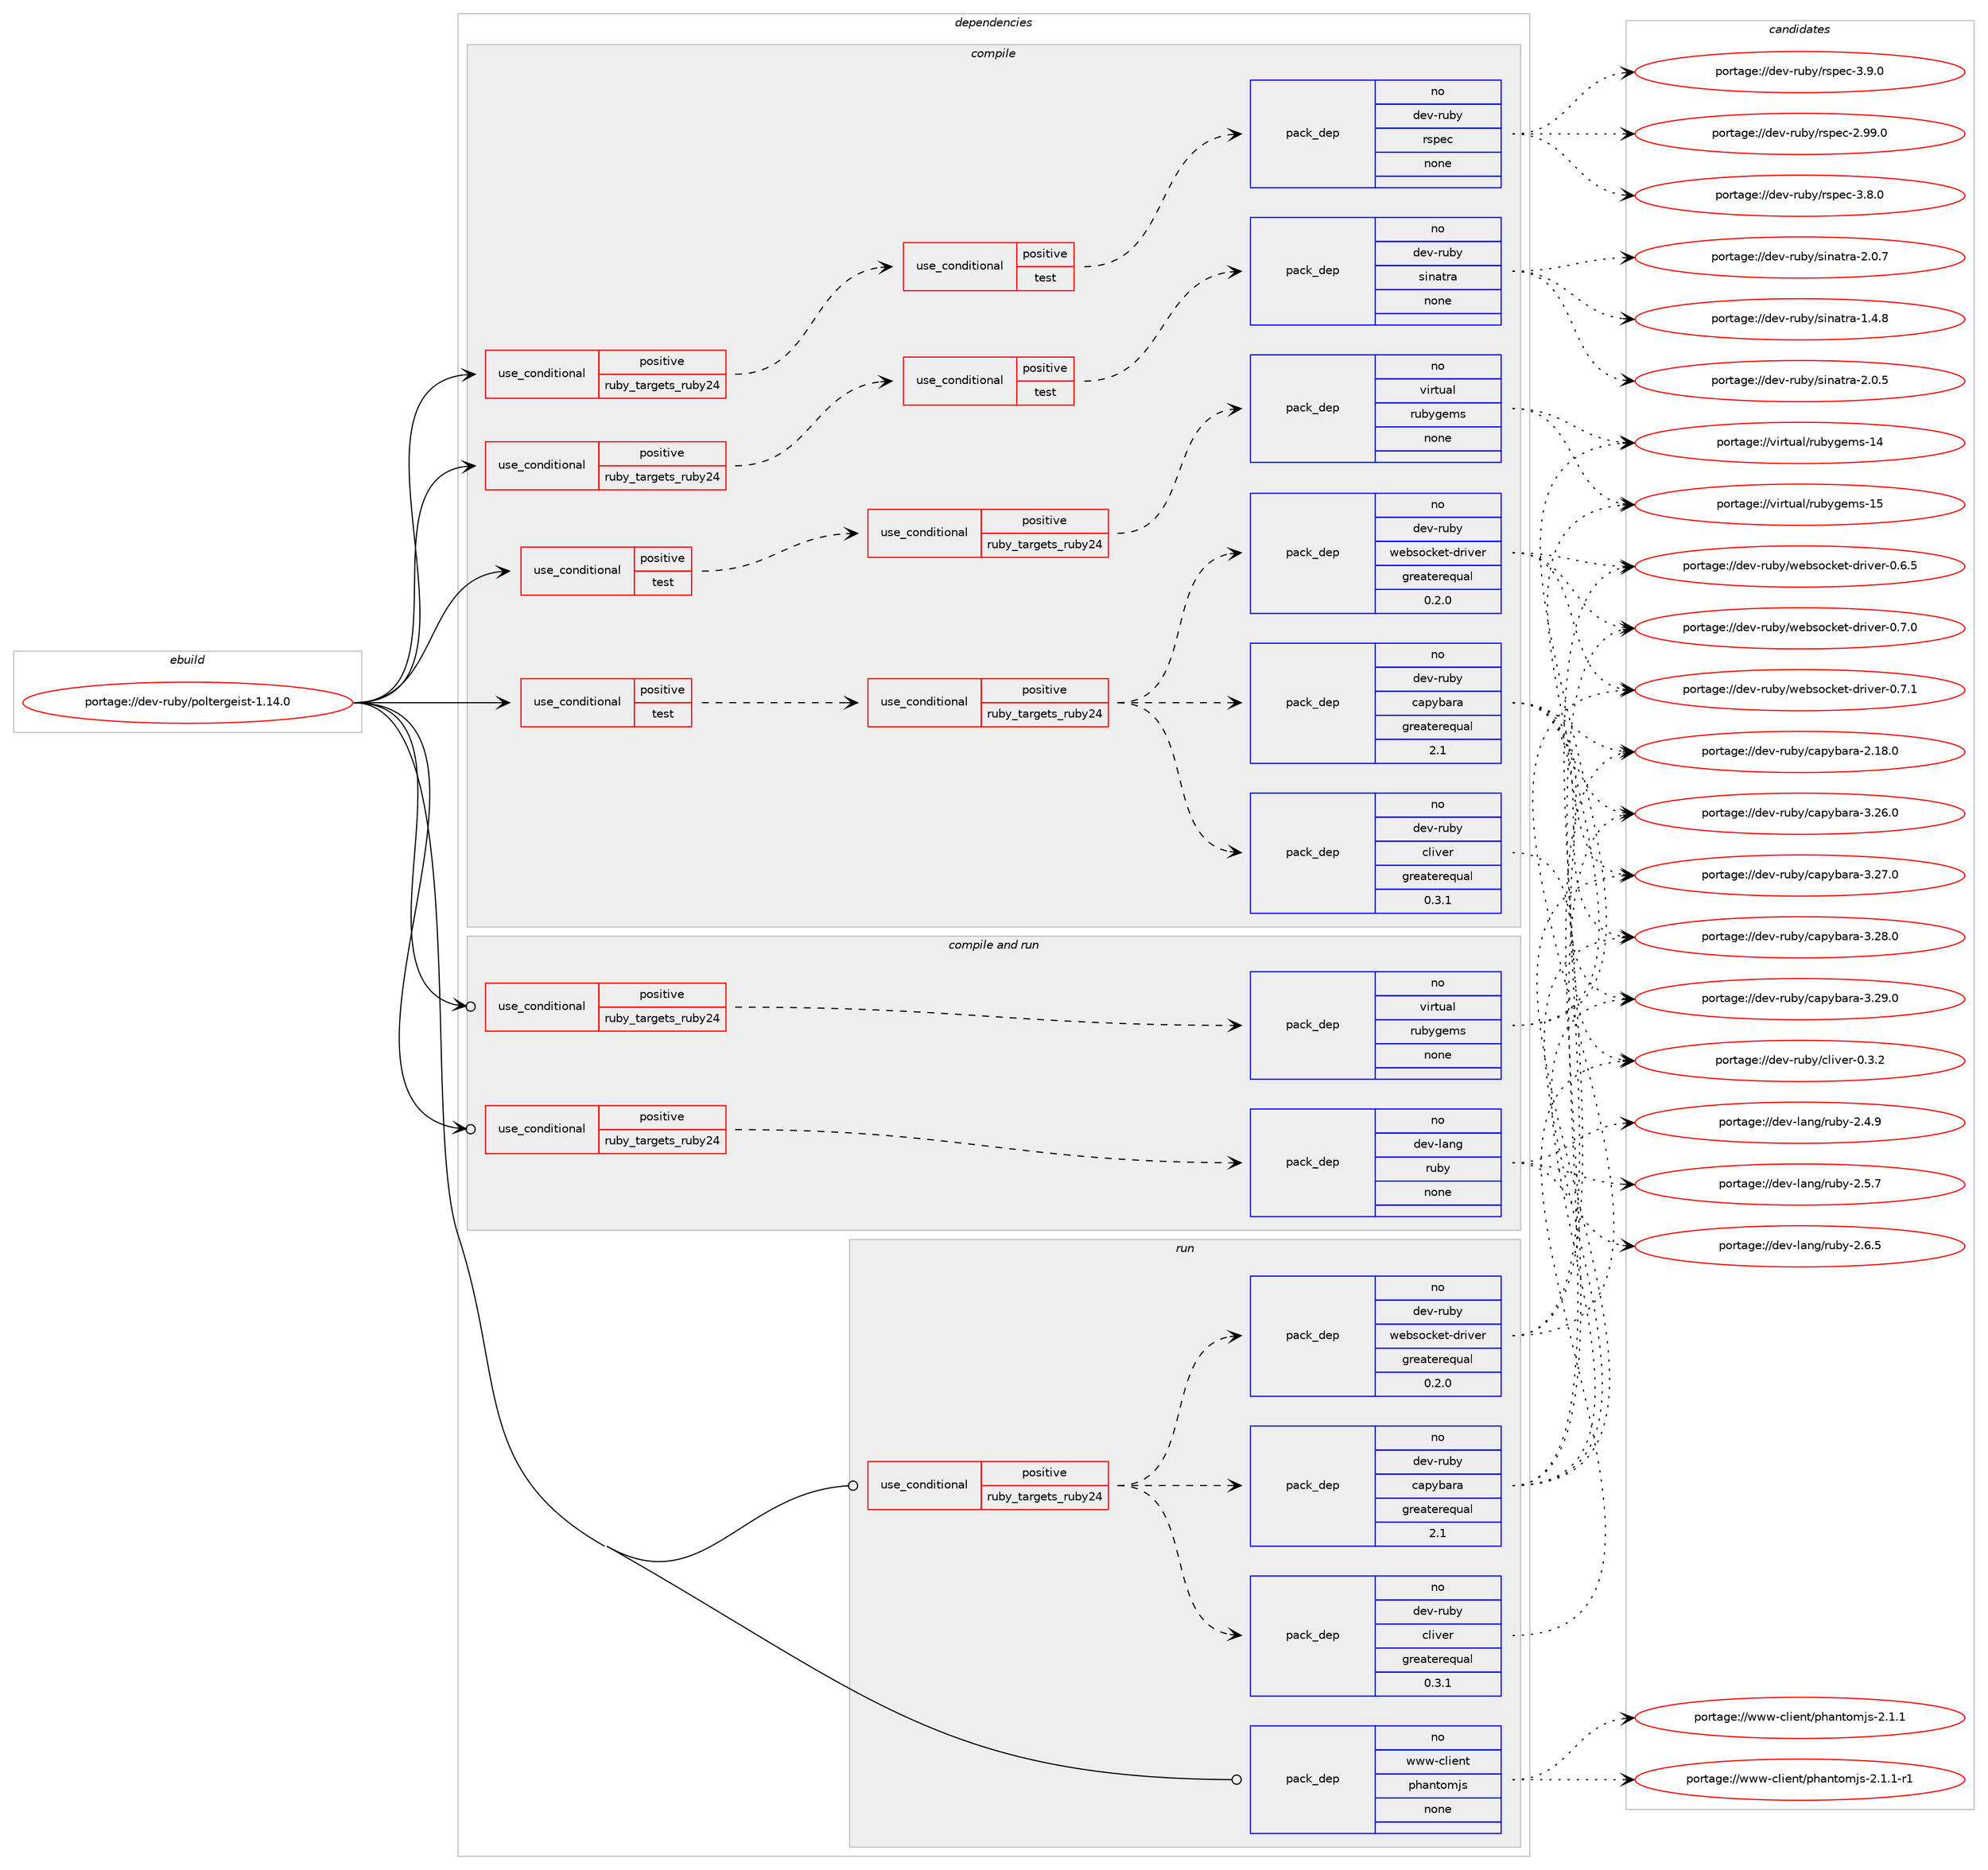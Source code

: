 digraph prolog {

# *************
# Graph options
# *************

newrank=true;
concentrate=true;
compound=true;
graph [rankdir=LR,fontname=Helvetica,fontsize=10,ranksep=1.5];#, ranksep=2.5, nodesep=0.2];
edge  [arrowhead=vee];
node  [fontname=Helvetica,fontsize=10];

# **********
# The ebuild
# **********

subgraph cluster_leftcol {
color=gray;
rank=same;
label=<<i>ebuild</i>>;
id [label="portage://dev-ruby/poltergeist-1.14.0", color=red, width=4, href="../dev-ruby/poltergeist-1.14.0.svg"];
}

# ****************
# The dependencies
# ****************

subgraph cluster_midcol {
color=gray;
label=<<i>dependencies</i>>;
subgraph cluster_compile {
fillcolor="#eeeeee";
style=filled;
label=<<i>compile</i>>;
subgraph cond59185 {
dependency234439 [label=<<TABLE BORDER="0" CELLBORDER="1" CELLSPACING="0" CELLPADDING="4"><TR><TD ROWSPAN="3" CELLPADDING="10">use_conditional</TD></TR><TR><TD>positive</TD></TR><TR><TD>ruby_targets_ruby24</TD></TR></TABLE>>, shape=none, color=red];
subgraph cond59186 {
dependency234440 [label=<<TABLE BORDER="0" CELLBORDER="1" CELLSPACING="0" CELLPADDING="4"><TR><TD ROWSPAN="3" CELLPADDING="10">use_conditional</TD></TR><TR><TD>positive</TD></TR><TR><TD>test</TD></TR></TABLE>>, shape=none, color=red];
subgraph pack171709 {
dependency234441 [label=<<TABLE BORDER="0" CELLBORDER="1" CELLSPACING="0" CELLPADDING="4" WIDTH="220"><TR><TD ROWSPAN="6" CELLPADDING="30">pack_dep</TD></TR><TR><TD WIDTH="110">no</TD></TR><TR><TD>dev-ruby</TD></TR><TR><TD>rspec</TD></TR><TR><TD>none</TD></TR><TR><TD></TD></TR></TABLE>>, shape=none, color=blue];
}
dependency234440:e -> dependency234441:w [weight=20,style="dashed",arrowhead="vee"];
}
dependency234439:e -> dependency234440:w [weight=20,style="dashed",arrowhead="vee"];
}
id:e -> dependency234439:w [weight=20,style="solid",arrowhead="vee"];
subgraph cond59187 {
dependency234442 [label=<<TABLE BORDER="0" CELLBORDER="1" CELLSPACING="0" CELLPADDING="4"><TR><TD ROWSPAN="3" CELLPADDING="10">use_conditional</TD></TR><TR><TD>positive</TD></TR><TR><TD>ruby_targets_ruby24</TD></TR></TABLE>>, shape=none, color=red];
subgraph cond59188 {
dependency234443 [label=<<TABLE BORDER="0" CELLBORDER="1" CELLSPACING="0" CELLPADDING="4"><TR><TD ROWSPAN="3" CELLPADDING="10">use_conditional</TD></TR><TR><TD>positive</TD></TR><TR><TD>test</TD></TR></TABLE>>, shape=none, color=red];
subgraph pack171710 {
dependency234444 [label=<<TABLE BORDER="0" CELLBORDER="1" CELLSPACING="0" CELLPADDING="4" WIDTH="220"><TR><TD ROWSPAN="6" CELLPADDING="30">pack_dep</TD></TR><TR><TD WIDTH="110">no</TD></TR><TR><TD>dev-ruby</TD></TR><TR><TD>sinatra</TD></TR><TR><TD>none</TD></TR><TR><TD></TD></TR></TABLE>>, shape=none, color=blue];
}
dependency234443:e -> dependency234444:w [weight=20,style="dashed",arrowhead="vee"];
}
dependency234442:e -> dependency234443:w [weight=20,style="dashed",arrowhead="vee"];
}
id:e -> dependency234442:w [weight=20,style="solid",arrowhead="vee"];
subgraph cond59189 {
dependency234445 [label=<<TABLE BORDER="0" CELLBORDER="1" CELLSPACING="0" CELLPADDING="4"><TR><TD ROWSPAN="3" CELLPADDING="10">use_conditional</TD></TR><TR><TD>positive</TD></TR><TR><TD>test</TD></TR></TABLE>>, shape=none, color=red];
subgraph cond59190 {
dependency234446 [label=<<TABLE BORDER="0" CELLBORDER="1" CELLSPACING="0" CELLPADDING="4"><TR><TD ROWSPAN="3" CELLPADDING="10">use_conditional</TD></TR><TR><TD>positive</TD></TR><TR><TD>ruby_targets_ruby24</TD></TR></TABLE>>, shape=none, color=red];
subgraph pack171711 {
dependency234447 [label=<<TABLE BORDER="0" CELLBORDER="1" CELLSPACING="0" CELLPADDING="4" WIDTH="220"><TR><TD ROWSPAN="6" CELLPADDING="30">pack_dep</TD></TR><TR><TD WIDTH="110">no</TD></TR><TR><TD>dev-ruby</TD></TR><TR><TD>cliver</TD></TR><TR><TD>greaterequal</TD></TR><TR><TD>0.3.1</TD></TR></TABLE>>, shape=none, color=blue];
}
dependency234446:e -> dependency234447:w [weight=20,style="dashed",arrowhead="vee"];
subgraph pack171712 {
dependency234448 [label=<<TABLE BORDER="0" CELLBORDER="1" CELLSPACING="0" CELLPADDING="4" WIDTH="220"><TR><TD ROWSPAN="6" CELLPADDING="30">pack_dep</TD></TR><TR><TD WIDTH="110">no</TD></TR><TR><TD>dev-ruby</TD></TR><TR><TD>capybara</TD></TR><TR><TD>greaterequal</TD></TR><TR><TD>2.1</TD></TR></TABLE>>, shape=none, color=blue];
}
dependency234446:e -> dependency234448:w [weight=20,style="dashed",arrowhead="vee"];
subgraph pack171713 {
dependency234449 [label=<<TABLE BORDER="0" CELLBORDER="1" CELLSPACING="0" CELLPADDING="4" WIDTH="220"><TR><TD ROWSPAN="6" CELLPADDING="30">pack_dep</TD></TR><TR><TD WIDTH="110">no</TD></TR><TR><TD>dev-ruby</TD></TR><TR><TD>websocket-driver</TD></TR><TR><TD>greaterequal</TD></TR><TR><TD>0.2.0</TD></TR></TABLE>>, shape=none, color=blue];
}
dependency234446:e -> dependency234449:w [weight=20,style="dashed",arrowhead="vee"];
}
dependency234445:e -> dependency234446:w [weight=20,style="dashed",arrowhead="vee"];
}
id:e -> dependency234445:w [weight=20,style="solid",arrowhead="vee"];
subgraph cond59191 {
dependency234450 [label=<<TABLE BORDER="0" CELLBORDER="1" CELLSPACING="0" CELLPADDING="4"><TR><TD ROWSPAN="3" CELLPADDING="10">use_conditional</TD></TR><TR><TD>positive</TD></TR><TR><TD>test</TD></TR></TABLE>>, shape=none, color=red];
subgraph cond59192 {
dependency234451 [label=<<TABLE BORDER="0" CELLBORDER="1" CELLSPACING="0" CELLPADDING="4"><TR><TD ROWSPAN="3" CELLPADDING="10">use_conditional</TD></TR><TR><TD>positive</TD></TR><TR><TD>ruby_targets_ruby24</TD></TR></TABLE>>, shape=none, color=red];
subgraph pack171714 {
dependency234452 [label=<<TABLE BORDER="0" CELLBORDER="1" CELLSPACING="0" CELLPADDING="4" WIDTH="220"><TR><TD ROWSPAN="6" CELLPADDING="30">pack_dep</TD></TR><TR><TD WIDTH="110">no</TD></TR><TR><TD>virtual</TD></TR><TR><TD>rubygems</TD></TR><TR><TD>none</TD></TR><TR><TD></TD></TR></TABLE>>, shape=none, color=blue];
}
dependency234451:e -> dependency234452:w [weight=20,style="dashed",arrowhead="vee"];
}
dependency234450:e -> dependency234451:w [weight=20,style="dashed",arrowhead="vee"];
}
id:e -> dependency234450:w [weight=20,style="solid",arrowhead="vee"];
}
subgraph cluster_compileandrun {
fillcolor="#eeeeee";
style=filled;
label=<<i>compile and run</i>>;
subgraph cond59193 {
dependency234453 [label=<<TABLE BORDER="0" CELLBORDER="1" CELLSPACING="0" CELLPADDING="4"><TR><TD ROWSPAN="3" CELLPADDING="10">use_conditional</TD></TR><TR><TD>positive</TD></TR><TR><TD>ruby_targets_ruby24</TD></TR></TABLE>>, shape=none, color=red];
subgraph pack171715 {
dependency234454 [label=<<TABLE BORDER="0" CELLBORDER="1" CELLSPACING="0" CELLPADDING="4" WIDTH="220"><TR><TD ROWSPAN="6" CELLPADDING="30">pack_dep</TD></TR><TR><TD WIDTH="110">no</TD></TR><TR><TD>dev-lang</TD></TR><TR><TD>ruby</TD></TR><TR><TD>none</TD></TR><TR><TD></TD></TR></TABLE>>, shape=none, color=blue];
}
dependency234453:e -> dependency234454:w [weight=20,style="dashed",arrowhead="vee"];
}
id:e -> dependency234453:w [weight=20,style="solid",arrowhead="odotvee"];
subgraph cond59194 {
dependency234455 [label=<<TABLE BORDER="0" CELLBORDER="1" CELLSPACING="0" CELLPADDING="4"><TR><TD ROWSPAN="3" CELLPADDING="10">use_conditional</TD></TR><TR><TD>positive</TD></TR><TR><TD>ruby_targets_ruby24</TD></TR></TABLE>>, shape=none, color=red];
subgraph pack171716 {
dependency234456 [label=<<TABLE BORDER="0" CELLBORDER="1" CELLSPACING="0" CELLPADDING="4" WIDTH="220"><TR><TD ROWSPAN="6" CELLPADDING="30">pack_dep</TD></TR><TR><TD WIDTH="110">no</TD></TR><TR><TD>virtual</TD></TR><TR><TD>rubygems</TD></TR><TR><TD>none</TD></TR><TR><TD></TD></TR></TABLE>>, shape=none, color=blue];
}
dependency234455:e -> dependency234456:w [weight=20,style="dashed",arrowhead="vee"];
}
id:e -> dependency234455:w [weight=20,style="solid",arrowhead="odotvee"];
}
subgraph cluster_run {
fillcolor="#eeeeee";
style=filled;
label=<<i>run</i>>;
subgraph cond59195 {
dependency234457 [label=<<TABLE BORDER="0" CELLBORDER="1" CELLSPACING="0" CELLPADDING="4"><TR><TD ROWSPAN="3" CELLPADDING="10">use_conditional</TD></TR><TR><TD>positive</TD></TR><TR><TD>ruby_targets_ruby24</TD></TR></TABLE>>, shape=none, color=red];
subgraph pack171717 {
dependency234458 [label=<<TABLE BORDER="0" CELLBORDER="1" CELLSPACING="0" CELLPADDING="4" WIDTH="220"><TR><TD ROWSPAN="6" CELLPADDING="30">pack_dep</TD></TR><TR><TD WIDTH="110">no</TD></TR><TR><TD>dev-ruby</TD></TR><TR><TD>cliver</TD></TR><TR><TD>greaterequal</TD></TR><TR><TD>0.3.1</TD></TR></TABLE>>, shape=none, color=blue];
}
dependency234457:e -> dependency234458:w [weight=20,style="dashed",arrowhead="vee"];
subgraph pack171718 {
dependency234459 [label=<<TABLE BORDER="0" CELLBORDER="1" CELLSPACING="0" CELLPADDING="4" WIDTH="220"><TR><TD ROWSPAN="6" CELLPADDING="30">pack_dep</TD></TR><TR><TD WIDTH="110">no</TD></TR><TR><TD>dev-ruby</TD></TR><TR><TD>capybara</TD></TR><TR><TD>greaterequal</TD></TR><TR><TD>2.1</TD></TR></TABLE>>, shape=none, color=blue];
}
dependency234457:e -> dependency234459:w [weight=20,style="dashed",arrowhead="vee"];
subgraph pack171719 {
dependency234460 [label=<<TABLE BORDER="0" CELLBORDER="1" CELLSPACING="0" CELLPADDING="4" WIDTH="220"><TR><TD ROWSPAN="6" CELLPADDING="30">pack_dep</TD></TR><TR><TD WIDTH="110">no</TD></TR><TR><TD>dev-ruby</TD></TR><TR><TD>websocket-driver</TD></TR><TR><TD>greaterequal</TD></TR><TR><TD>0.2.0</TD></TR></TABLE>>, shape=none, color=blue];
}
dependency234457:e -> dependency234460:w [weight=20,style="dashed",arrowhead="vee"];
}
id:e -> dependency234457:w [weight=20,style="solid",arrowhead="odot"];
subgraph pack171720 {
dependency234461 [label=<<TABLE BORDER="0" CELLBORDER="1" CELLSPACING="0" CELLPADDING="4" WIDTH="220"><TR><TD ROWSPAN="6" CELLPADDING="30">pack_dep</TD></TR><TR><TD WIDTH="110">no</TD></TR><TR><TD>www-client</TD></TR><TR><TD>phantomjs</TD></TR><TR><TD>none</TD></TR><TR><TD></TD></TR></TABLE>>, shape=none, color=blue];
}
id:e -> dependency234461:w [weight=20,style="solid",arrowhead="odot"];
}
}

# **************
# The candidates
# **************

subgraph cluster_choices {
rank=same;
color=gray;
label=<<i>candidates</i>>;

subgraph choice171709 {
color=black;
nodesep=1;
choiceportage1001011184511411798121471141151121019945504657574648 [label="portage://dev-ruby/rspec-2.99.0", color=red, width=4,href="../dev-ruby/rspec-2.99.0.svg"];
choiceportage10010111845114117981214711411511210199455146564648 [label="portage://dev-ruby/rspec-3.8.0", color=red, width=4,href="../dev-ruby/rspec-3.8.0.svg"];
choiceportage10010111845114117981214711411511210199455146574648 [label="portage://dev-ruby/rspec-3.9.0", color=red, width=4,href="../dev-ruby/rspec-3.9.0.svg"];
dependency234441:e -> choiceportage1001011184511411798121471141151121019945504657574648:w [style=dotted,weight="100"];
dependency234441:e -> choiceportage10010111845114117981214711411511210199455146564648:w [style=dotted,weight="100"];
dependency234441:e -> choiceportage10010111845114117981214711411511210199455146574648:w [style=dotted,weight="100"];
}
subgraph choice171710 {
color=black;
nodesep=1;
choiceportage1001011184511411798121471151051109711611497454946524656 [label="portage://dev-ruby/sinatra-1.4.8", color=red, width=4,href="../dev-ruby/sinatra-1.4.8.svg"];
choiceportage1001011184511411798121471151051109711611497455046484653 [label="portage://dev-ruby/sinatra-2.0.5", color=red, width=4,href="../dev-ruby/sinatra-2.0.5.svg"];
choiceportage1001011184511411798121471151051109711611497455046484655 [label="portage://dev-ruby/sinatra-2.0.7", color=red, width=4,href="../dev-ruby/sinatra-2.0.7.svg"];
dependency234444:e -> choiceportage1001011184511411798121471151051109711611497454946524656:w [style=dotted,weight="100"];
dependency234444:e -> choiceportage1001011184511411798121471151051109711611497455046484653:w [style=dotted,weight="100"];
dependency234444:e -> choiceportage1001011184511411798121471151051109711611497455046484655:w [style=dotted,weight="100"];
}
subgraph choice171711 {
color=black;
nodesep=1;
choiceportage10010111845114117981214799108105118101114454846514650 [label="portage://dev-ruby/cliver-0.3.2", color=red, width=4,href="../dev-ruby/cliver-0.3.2.svg"];
dependency234447:e -> choiceportage10010111845114117981214799108105118101114454846514650:w [style=dotted,weight="100"];
}
subgraph choice171712 {
color=black;
nodesep=1;
choiceportage100101118451141179812147999711212198971149745504649564648 [label="portage://dev-ruby/capybara-2.18.0", color=red, width=4,href="../dev-ruby/capybara-2.18.0.svg"];
choiceportage100101118451141179812147999711212198971149745514650544648 [label="portage://dev-ruby/capybara-3.26.0", color=red, width=4,href="../dev-ruby/capybara-3.26.0.svg"];
choiceportage100101118451141179812147999711212198971149745514650554648 [label="portage://dev-ruby/capybara-3.27.0", color=red, width=4,href="../dev-ruby/capybara-3.27.0.svg"];
choiceportage100101118451141179812147999711212198971149745514650564648 [label="portage://dev-ruby/capybara-3.28.0", color=red, width=4,href="../dev-ruby/capybara-3.28.0.svg"];
choiceportage100101118451141179812147999711212198971149745514650574648 [label="portage://dev-ruby/capybara-3.29.0", color=red, width=4,href="../dev-ruby/capybara-3.29.0.svg"];
dependency234448:e -> choiceportage100101118451141179812147999711212198971149745504649564648:w [style=dotted,weight="100"];
dependency234448:e -> choiceportage100101118451141179812147999711212198971149745514650544648:w [style=dotted,weight="100"];
dependency234448:e -> choiceportage100101118451141179812147999711212198971149745514650554648:w [style=dotted,weight="100"];
dependency234448:e -> choiceportage100101118451141179812147999711212198971149745514650564648:w [style=dotted,weight="100"];
dependency234448:e -> choiceportage100101118451141179812147999711212198971149745514650574648:w [style=dotted,weight="100"];
}
subgraph choice171713 {
color=black;
nodesep=1;
choiceportage100101118451141179812147119101981151119910710111645100114105118101114454846544653 [label="portage://dev-ruby/websocket-driver-0.6.5", color=red, width=4,href="../dev-ruby/websocket-driver-0.6.5.svg"];
choiceportage100101118451141179812147119101981151119910710111645100114105118101114454846554648 [label="portage://dev-ruby/websocket-driver-0.7.0", color=red, width=4,href="../dev-ruby/websocket-driver-0.7.0.svg"];
choiceportage100101118451141179812147119101981151119910710111645100114105118101114454846554649 [label="portage://dev-ruby/websocket-driver-0.7.1", color=red, width=4,href="../dev-ruby/websocket-driver-0.7.1.svg"];
dependency234449:e -> choiceportage100101118451141179812147119101981151119910710111645100114105118101114454846544653:w [style=dotted,weight="100"];
dependency234449:e -> choiceportage100101118451141179812147119101981151119910710111645100114105118101114454846554648:w [style=dotted,weight="100"];
dependency234449:e -> choiceportage100101118451141179812147119101981151119910710111645100114105118101114454846554649:w [style=dotted,weight="100"];
}
subgraph choice171714 {
color=black;
nodesep=1;
choiceportage118105114116117971084711411798121103101109115454952 [label="portage://virtual/rubygems-14", color=red, width=4,href="../virtual/rubygems-14.svg"];
choiceportage118105114116117971084711411798121103101109115454953 [label="portage://virtual/rubygems-15", color=red, width=4,href="../virtual/rubygems-15.svg"];
dependency234452:e -> choiceportage118105114116117971084711411798121103101109115454952:w [style=dotted,weight="100"];
dependency234452:e -> choiceportage118105114116117971084711411798121103101109115454953:w [style=dotted,weight="100"];
}
subgraph choice171715 {
color=black;
nodesep=1;
choiceportage10010111845108971101034711411798121455046524657 [label="portage://dev-lang/ruby-2.4.9", color=red, width=4,href="../dev-lang/ruby-2.4.9.svg"];
choiceportage10010111845108971101034711411798121455046534655 [label="portage://dev-lang/ruby-2.5.7", color=red, width=4,href="../dev-lang/ruby-2.5.7.svg"];
choiceportage10010111845108971101034711411798121455046544653 [label="portage://dev-lang/ruby-2.6.5", color=red, width=4,href="../dev-lang/ruby-2.6.5.svg"];
dependency234454:e -> choiceportage10010111845108971101034711411798121455046524657:w [style=dotted,weight="100"];
dependency234454:e -> choiceportage10010111845108971101034711411798121455046534655:w [style=dotted,weight="100"];
dependency234454:e -> choiceportage10010111845108971101034711411798121455046544653:w [style=dotted,weight="100"];
}
subgraph choice171716 {
color=black;
nodesep=1;
choiceportage118105114116117971084711411798121103101109115454952 [label="portage://virtual/rubygems-14", color=red, width=4,href="../virtual/rubygems-14.svg"];
choiceportage118105114116117971084711411798121103101109115454953 [label="portage://virtual/rubygems-15", color=red, width=4,href="../virtual/rubygems-15.svg"];
dependency234456:e -> choiceportage118105114116117971084711411798121103101109115454952:w [style=dotted,weight="100"];
dependency234456:e -> choiceportage118105114116117971084711411798121103101109115454953:w [style=dotted,weight="100"];
}
subgraph choice171717 {
color=black;
nodesep=1;
choiceportage10010111845114117981214799108105118101114454846514650 [label="portage://dev-ruby/cliver-0.3.2", color=red, width=4,href="../dev-ruby/cliver-0.3.2.svg"];
dependency234458:e -> choiceportage10010111845114117981214799108105118101114454846514650:w [style=dotted,weight="100"];
}
subgraph choice171718 {
color=black;
nodesep=1;
choiceportage100101118451141179812147999711212198971149745504649564648 [label="portage://dev-ruby/capybara-2.18.0", color=red, width=4,href="../dev-ruby/capybara-2.18.0.svg"];
choiceportage100101118451141179812147999711212198971149745514650544648 [label="portage://dev-ruby/capybara-3.26.0", color=red, width=4,href="../dev-ruby/capybara-3.26.0.svg"];
choiceportage100101118451141179812147999711212198971149745514650554648 [label="portage://dev-ruby/capybara-3.27.0", color=red, width=4,href="../dev-ruby/capybara-3.27.0.svg"];
choiceportage100101118451141179812147999711212198971149745514650564648 [label="portage://dev-ruby/capybara-3.28.0", color=red, width=4,href="../dev-ruby/capybara-3.28.0.svg"];
choiceportage100101118451141179812147999711212198971149745514650574648 [label="portage://dev-ruby/capybara-3.29.0", color=red, width=4,href="../dev-ruby/capybara-3.29.0.svg"];
dependency234459:e -> choiceportage100101118451141179812147999711212198971149745504649564648:w [style=dotted,weight="100"];
dependency234459:e -> choiceportage100101118451141179812147999711212198971149745514650544648:w [style=dotted,weight="100"];
dependency234459:e -> choiceportage100101118451141179812147999711212198971149745514650554648:w [style=dotted,weight="100"];
dependency234459:e -> choiceportage100101118451141179812147999711212198971149745514650564648:w [style=dotted,weight="100"];
dependency234459:e -> choiceportage100101118451141179812147999711212198971149745514650574648:w [style=dotted,weight="100"];
}
subgraph choice171719 {
color=black;
nodesep=1;
choiceportage100101118451141179812147119101981151119910710111645100114105118101114454846544653 [label="portage://dev-ruby/websocket-driver-0.6.5", color=red, width=4,href="../dev-ruby/websocket-driver-0.6.5.svg"];
choiceportage100101118451141179812147119101981151119910710111645100114105118101114454846554648 [label="portage://dev-ruby/websocket-driver-0.7.0", color=red, width=4,href="../dev-ruby/websocket-driver-0.7.0.svg"];
choiceportage100101118451141179812147119101981151119910710111645100114105118101114454846554649 [label="portage://dev-ruby/websocket-driver-0.7.1", color=red, width=4,href="../dev-ruby/websocket-driver-0.7.1.svg"];
dependency234460:e -> choiceportage100101118451141179812147119101981151119910710111645100114105118101114454846544653:w [style=dotted,weight="100"];
dependency234460:e -> choiceportage100101118451141179812147119101981151119910710111645100114105118101114454846554648:w [style=dotted,weight="100"];
dependency234460:e -> choiceportage100101118451141179812147119101981151119910710111645100114105118101114454846554649:w [style=dotted,weight="100"];
}
subgraph choice171720 {
color=black;
nodesep=1;
choiceportage11911911945991081051011101164711210497110116111109106115455046494649 [label="portage://www-client/phantomjs-2.1.1", color=red, width=4,href="../www-client/phantomjs-2.1.1.svg"];
choiceportage119119119459910810510111011647112104971101161111091061154550464946494511449 [label="portage://www-client/phantomjs-2.1.1-r1", color=red, width=4,href="../www-client/phantomjs-2.1.1-r1.svg"];
dependency234461:e -> choiceportage11911911945991081051011101164711210497110116111109106115455046494649:w [style=dotted,weight="100"];
dependency234461:e -> choiceportage119119119459910810510111011647112104971101161111091061154550464946494511449:w [style=dotted,weight="100"];
}
}

}
